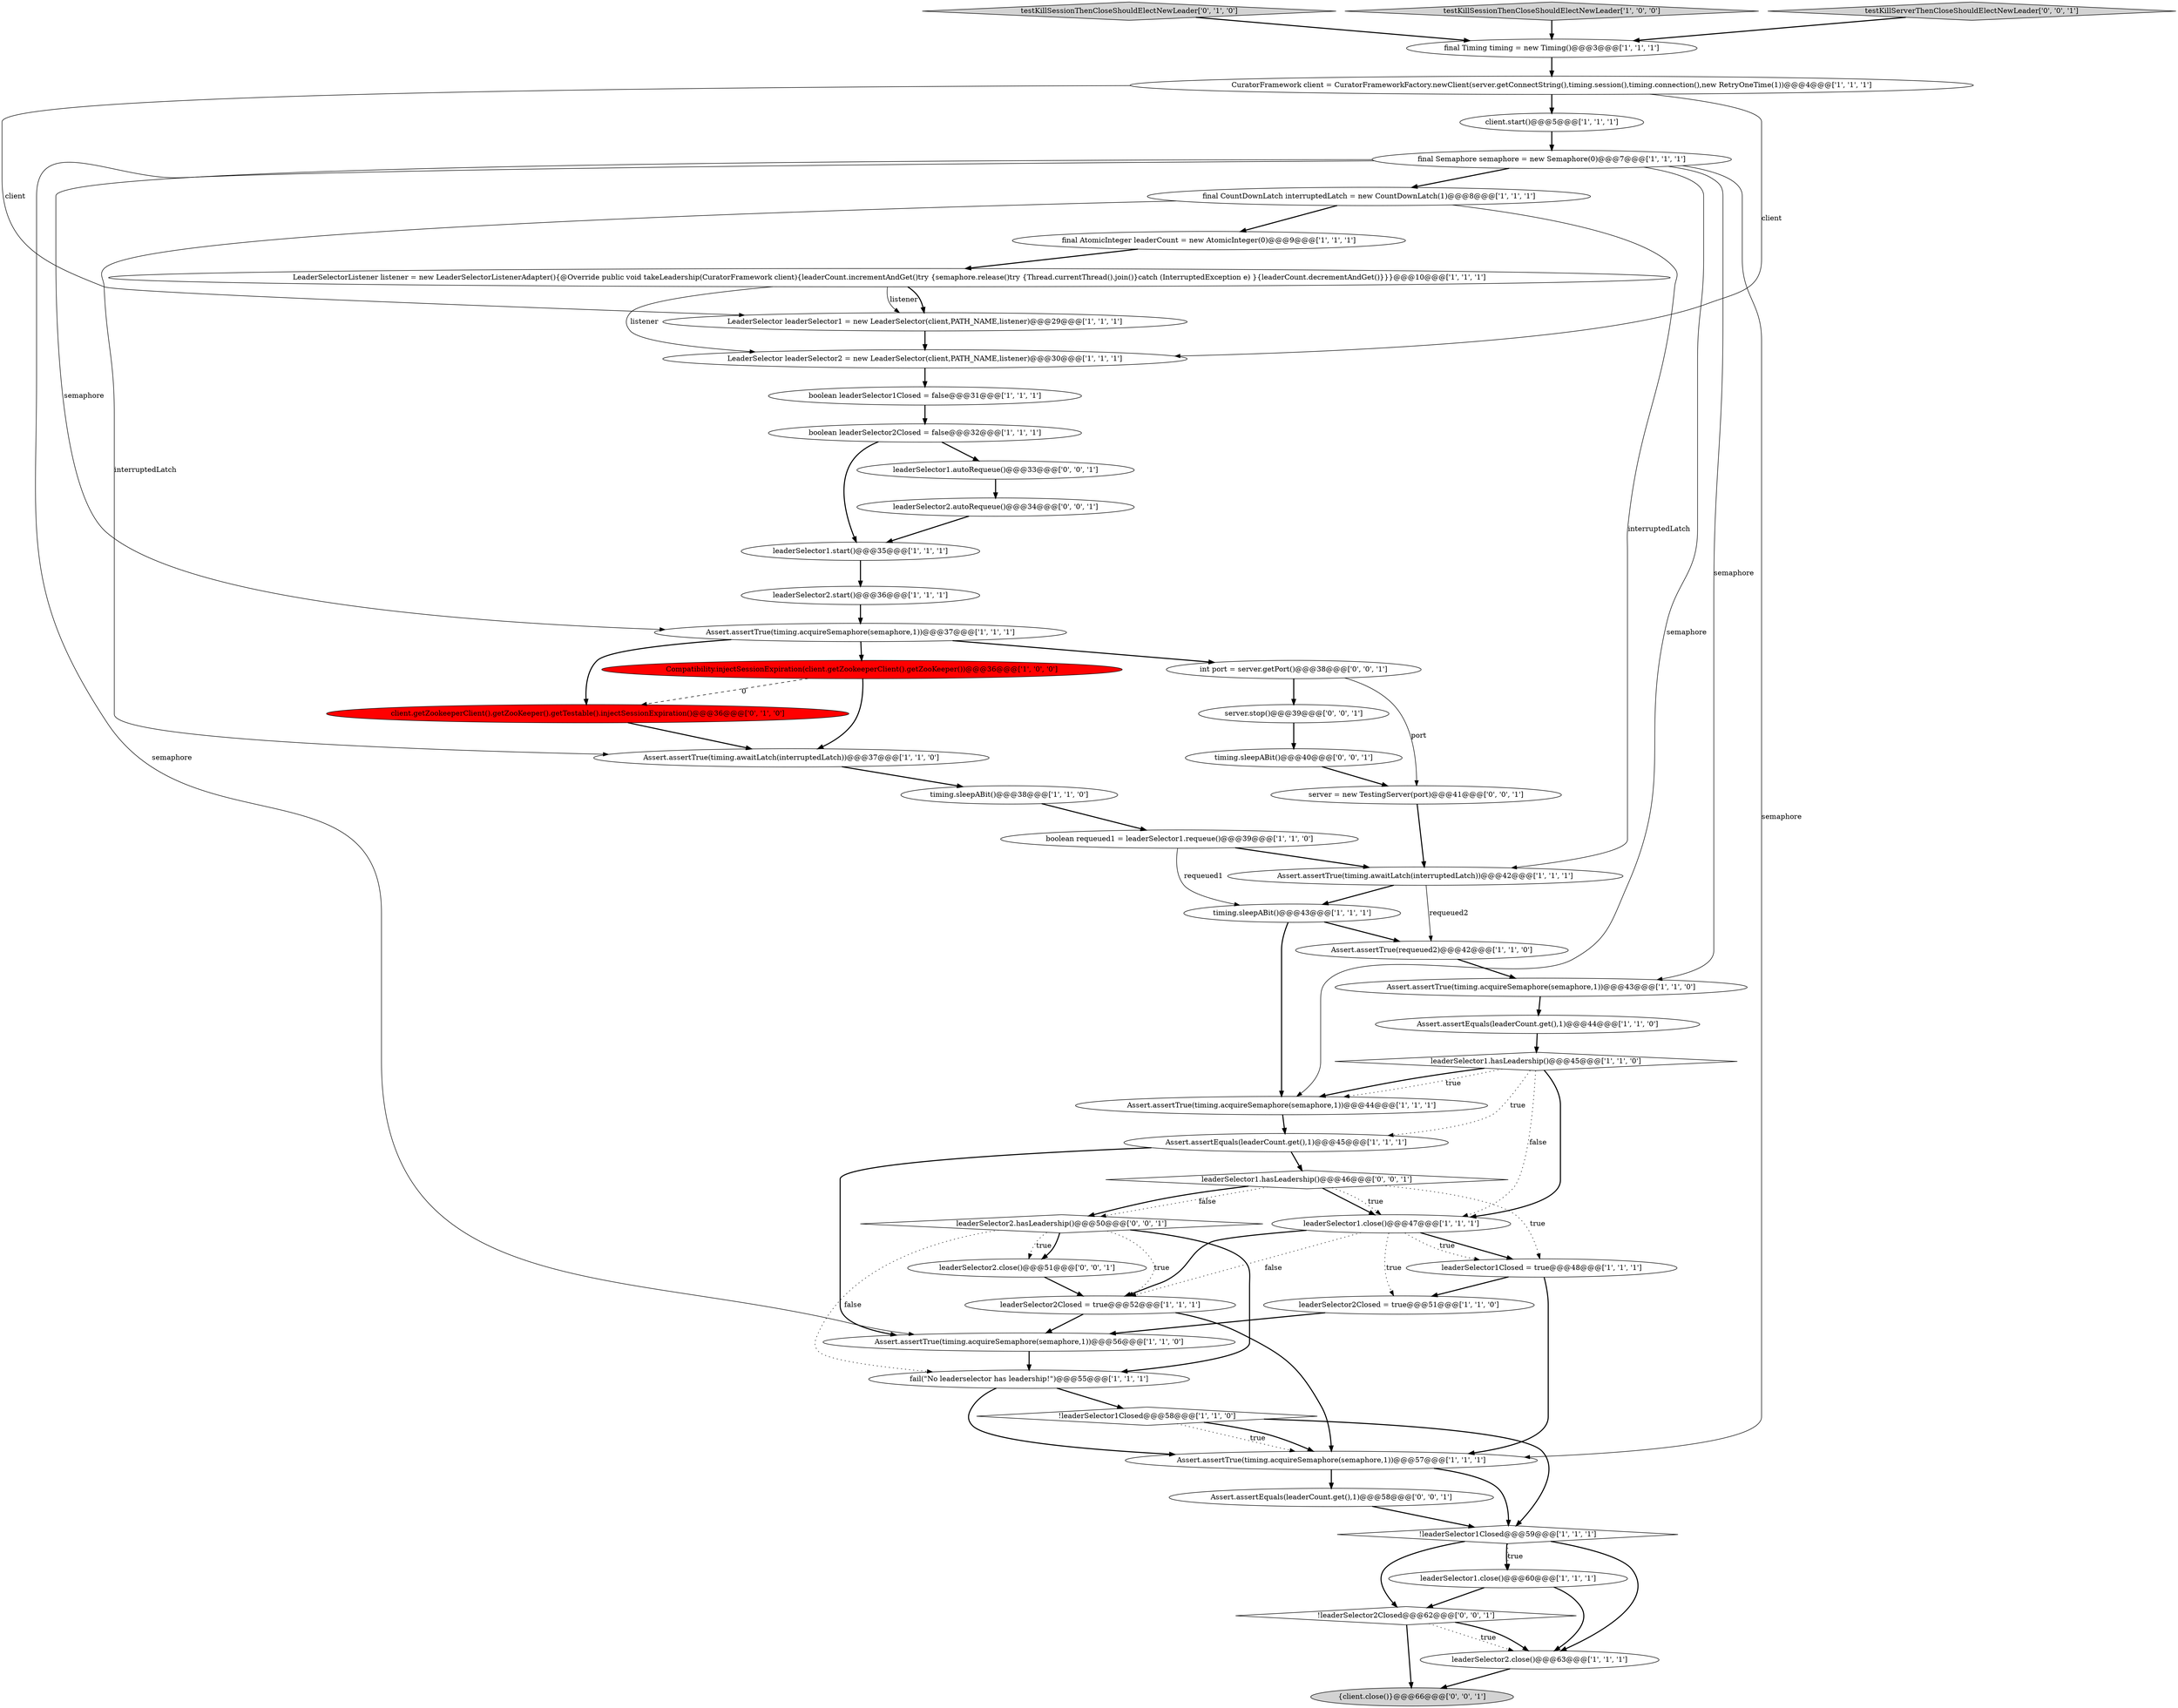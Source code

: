 digraph {
21 [style = filled, label = "final CountDownLatch interruptedLatch = new CountDownLatch(1)@@@8@@@['1', '1', '1']", fillcolor = white, shape = ellipse image = "AAA0AAABBB1BBB"];
41 [style = filled, label = "leaderSelector1.autoRequeue()@@@33@@@['0', '0', '1']", fillcolor = white, shape = ellipse image = "AAA0AAABBB3BBB"];
38 [style = filled, label = "testKillSessionThenCloseShouldElectNewLeader['0', '1', '0']", fillcolor = lightgray, shape = diamond image = "AAA0AAABBB2BBB"];
35 [style = filled, label = "CuratorFramework client = CuratorFrameworkFactory.newClient(server.getConnectString(),timing.session(),timing.connection(),new RetryOneTime(1))@@@4@@@['1', '1', '1']", fillcolor = white, shape = ellipse image = "AAA0AAABBB1BBB"];
27 [style = filled, label = "LeaderSelector leaderSelector1 = new LeaderSelector(client,PATH_NAME,listener)@@@29@@@['1', '1', '1']", fillcolor = white, shape = ellipse image = "AAA0AAABBB1BBB"];
22 [style = filled, label = "Assert.assertTrue(timing.acquireSemaphore(semaphore,1))@@@44@@@['1', '1', '1']", fillcolor = white, shape = ellipse image = "AAA0AAABBB1BBB"];
47 [style = filled, label = "server.stop()@@@39@@@['0', '0', '1']", fillcolor = white, shape = ellipse image = "AAA0AAABBB3BBB"];
44 [style = filled, label = "leaderSelector2.hasLeadership()@@@50@@@['0', '0', '1']", fillcolor = white, shape = diamond image = "AAA0AAABBB3BBB"];
23 [style = filled, label = "Assert.assertTrue(timing.awaitLatch(interruptedLatch))@@@42@@@['1', '1', '1']", fillcolor = white, shape = ellipse image = "AAA0AAABBB1BBB"];
12 [style = filled, label = "boolean leaderSelector1Closed = false@@@31@@@['1', '1', '1']", fillcolor = white, shape = ellipse image = "AAA0AAABBB1BBB"];
15 [style = filled, label = "client.start()@@@5@@@['1', '1', '1']", fillcolor = white, shape = ellipse image = "AAA0AAABBB1BBB"];
30 [style = filled, label = "Compatibility.injectSessionExpiration(client.getZookeeperClient().getZooKeeper())@@@36@@@['1', '0', '0']", fillcolor = red, shape = ellipse image = "AAA1AAABBB1BBB"];
9 [style = filled, label = "!leaderSelector1Closed@@@59@@@['1', '1', '1']", fillcolor = white, shape = diamond image = "AAA0AAABBB1BBB"];
33 [style = filled, label = "boolean leaderSelector2Closed = false@@@32@@@['1', '1', '1']", fillcolor = white, shape = ellipse image = "AAA0AAABBB1BBB"];
24 [style = filled, label = "Assert.assertTrue(timing.acquireSemaphore(semaphore,1))@@@57@@@['1', '1', '1']", fillcolor = white, shape = ellipse image = "AAA0AAABBB1BBB"];
39 [style = filled, label = "client.getZookeeperClient().getZooKeeper().getTestable().injectSessionExpiration()@@@36@@@['0', '1', '0']", fillcolor = red, shape = ellipse image = "AAA1AAABBB2BBB"];
29 [style = filled, label = "leaderSelector2Closed = true@@@52@@@['1', '1', '1']", fillcolor = white, shape = ellipse image = "AAA0AAABBB1BBB"];
16 [style = filled, label = "leaderSelector2.start()@@@36@@@['1', '1', '1']", fillcolor = white, shape = ellipse image = "AAA0AAABBB1BBB"];
2 [style = filled, label = "Assert.assertTrue(timing.acquireSemaphore(semaphore,1))@@@37@@@['1', '1', '1']", fillcolor = white, shape = ellipse image = "AAA0AAABBB1BBB"];
17 [style = filled, label = "boolean requeued1 = leaderSelector1.requeue()@@@39@@@['1', '1', '0']", fillcolor = white, shape = ellipse image = "AAA0AAABBB1BBB"];
1 [style = filled, label = "Assert.assertTrue(timing.acquireSemaphore(semaphore,1))@@@43@@@['1', '1', '0']", fillcolor = white, shape = ellipse image = "AAA0AAABBB1BBB"];
7 [style = filled, label = "leaderSelector1.close()@@@60@@@['1', '1', '1']", fillcolor = white, shape = ellipse image = "AAA0AAABBB1BBB"];
36 [style = filled, label = "fail(\"No leaderselector has leadership!\")@@@55@@@['1', '1', '1']", fillcolor = white, shape = ellipse image = "AAA0AAABBB1BBB"];
43 [style = filled, label = "{client.close()}@@@66@@@['0', '0', '1']", fillcolor = lightgray, shape = ellipse image = "AAA0AAABBB3BBB"];
48 [style = filled, label = "leaderSelector1.hasLeadership()@@@46@@@['0', '0', '1']", fillcolor = white, shape = diamond image = "AAA0AAABBB3BBB"];
5 [style = filled, label = "leaderSelector1.hasLeadership()@@@45@@@['1', '1', '0']", fillcolor = white, shape = diamond image = "AAA0AAABBB1BBB"];
34 [style = filled, label = "testKillSessionThenCloseShouldElectNewLeader['1', '0', '0']", fillcolor = lightgray, shape = diamond image = "AAA0AAABBB1BBB"];
51 [style = filled, label = "Assert.assertEquals(leaderCount.get(),1)@@@58@@@['0', '0', '1']", fillcolor = white, shape = ellipse image = "AAA0AAABBB3BBB"];
31 [style = filled, label = "final Timing timing = new Timing()@@@3@@@['1', '1', '1']", fillcolor = white, shape = ellipse image = "AAA0AAABBB1BBB"];
11 [style = filled, label = "leaderSelector1.close()@@@47@@@['1', '1', '1']", fillcolor = white, shape = ellipse image = "AAA0AAABBB1BBB"];
52 [style = filled, label = "leaderSelector2.close()@@@51@@@['0', '0', '1']", fillcolor = white, shape = ellipse image = "AAA0AAABBB3BBB"];
4 [style = filled, label = "timing.sleepABit()@@@43@@@['1', '1', '1']", fillcolor = white, shape = ellipse image = "AAA0AAABBB1BBB"];
8 [style = filled, label = "LeaderSelector leaderSelector2 = new LeaderSelector(client,PATH_NAME,listener)@@@30@@@['1', '1', '1']", fillcolor = white, shape = ellipse image = "AAA0AAABBB1BBB"];
10 [style = filled, label = "Assert.assertEquals(leaderCount.get(),1)@@@44@@@['1', '1', '0']", fillcolor = white, shape = ellipse image = "AAA0AAABBB1BBB"];
26 [style = filled, label = "leaderSelector2Closed = true@@@51@@@['1', '1', '0']", fillcolor = white, shape = ellipse image = "AAA0AAABBB1BBB"];
40 [style = filled, label = "leaderSelector2.autoRequeue()@@@34@@@['0', '0', '1']", fillcolor = white, shape = ellipse image = "AAA0AAABBB3BBB"];
32 [style = filled, label = "leaderSelector1Closed = true@@@48@@@['1', '1', '1']", fillcolor = white, shape = ellipse image = "AAA0AAABBB1BBB"];
19 [style = filled, label = "leaderSelector1.start()@@@35@@@['1', '1', '1']", fillcolor = white, shape = ellipse image = "AAA0AAABBB1BBB"];
28 [style = filled, label = "Assert.assertTrue(requeued2)@@@42@@@['1', '1', '0']", fillcolor = white, shape = ellipse image = "AAA0AAABBB1BBB"];
18 [style = filled, label = "final AtomicInteger leaderCount = new AtomicInteger(0)@@@9@@@['1', '1', '1']", fillcolor = white, shape = ellipse image = "AAA0AAABBB1BBB"];
37 [style = filled, label = "timing.sleepABit()@@@38@@@['1', '1', '0']", fillcolor = white, shape = ellipse image = "AAA0AAABBB1BBB"];
0 [style = filled, label = "final Semaphore semaphore = new Semaphore(0)@@@7@@@['1', '1', '1']", fillcolor = white, shape = ellipse image = "AAA0AAABBB1BBB"];
6 [style = filled, label = "!leaderSelector1Closed@@@58@@@['1', '1', '0']", fillcolor = white, shape = diamond image = "AAA0AAABBB1BBB"];
25 [style = filled, label = "LeaderSelectorListener listener = new LeaderSelectorListenerAdapter(){@Override public void takeLeadership(CuratorFramework client){leaderCount.incrementAndGet()try {semaphore.release()try {Thread.currentThread().join()}catch (InterruptedException e) }{leaderCount.decrementAndGet()}}}@@@10@@@['1', '1', '1']", fillcolor = white, shape = ellipse image = "AAA0AAABBB1BBB"];
3 [style = filled, label = "Assert.assertTrue(timing.awaitLatch(interruptedLatch))@@@37@@@['1', '1', '0']", fillcolor = white, shape = ellipse image = "AAA0AAABBB1BBB"];
42 [style = filled, label = "!leaderSelector2Closed@@@62@@@['0', '0', '1']", fillcolor = white, shape = diamond image = "AAA0AAABBB3BBB"];
45 [style = filled, label = "server = new TestingServer(port)@@@41@@@['0', '0', '1']", fillcolor = white, shape = ellipse image = "AAA0AAABBB3BBB"];
46 [style = filled, label = "int port = server.getPort()@@@38@@@['0', '0', '1']", fillcolor = white, shape = ellipse image = "AAA0AAABBB3BBB"];
50 [style = filled, label = "testKillServerThenCloseShouldElectNewLeader['0', '0', '1']", fillcolor = lightgray, shape = diamond image = "AAA0AAABBB3BBB"];
20 [style = filled, label = "leaderSelector2.close()@@@63@@@['1', '1', '1']", fillcolor = white, shape = ellipse image = "AAA0AAABBB1BBB"];
49 [style = filled, label = "timing.sleepABit()@@@40@@@['0', '0', '1']", fillcolor = white, shape = ellipse image = "AAA0AAABBB3BBB"];
14 [style = filled, label = "Assert.assertTrue(timing.acquireSemaphore(semaphore,1))@@@56@@@['1', '1', '0']", fillcolor = white, shape = ellipse image = "AAA0AAABBB1BBB"];
13 [style = filled, label = "Assert.assertEquals(leaderCount.get(),1)@@@45@@@['1', '1', '1']", fillcolor = white, shape = ellipse image = "AAA0AAABBB1BBB"];
0->1 [style = solid, label="semaphore"];
0->22 [style = solid, label="semaphore"];
5->11 [style = dotted, label="false"];
11->29 [style = bold, label=""];
38->31 [style = bold, label=""];
9->7 [style = bold, label=""];
21->18 [style = bold, label=""];
47->49 [style = bold, label=""];
5->13 [style = dotted, label="true"];
36->24 [style = bold, label=""];
31->35 [style = bold, label=""];
5->22 [style = dotted, label="true"];
15->0 [style = bold, label=""];
48->44 [style = dotted, label="false"];
29->14 [style = bold, label=""];
20->43 [style = bold, label=""];
25->27 [style = solid, label="listener"];
13->14 [style = bold, label=""];
44->36 [style = dotted, label="false"];
22->13 [style = bold, label=""];
36->6 [style = bold, label=""];
35->27 [style = solid, label="client"];
26->14 [style = bold, label=""];
44->52 [style = dotted, label="true"];
34->31 [style = bold, label=""];
33->41 [style = bold, label=""];
0->21 [style = bold, label=""];
48->44 [style = bold, label=""];
32->26 [style = bold, label=""];
11->26 [style = dotted, label="true"];
35->8 [style = solid, label="client"];
2->39 [style = bold, label=""];
25->27 [style = bold, label=""];
0->24 [style = solid, label="semaphore"];
50->31 [style = bold, label=""];
12->33 [style = bold, label=""];
18->25 [style = bold, label=""];
7->42 [style = bold, label=""];
5->11 [style = bold, label=""];
46->45 [style = solid, label="port"];
5->22 [style = bold, label=""];
27->8 [style = bold, label=""];
4->22 [style = bold, label=""];
44->29 [style = dotted, label="true"];
14->36 [style = bold, label=""];
25->8 [style = solid, label="listener"];
49->45 [style = bold, label=""];
6->24 [style = dotted, label="true"];
24->51 [style = bold, label=""];
9->42 [style = bold, label=""];
3->37 [style = bold, label=""];
45->23 [style = bold, label=""];
35->15 [style = bold, label=""];
51->9 [style = bold, label=""];
17->4 [style = solid, label="requeued1"];
40->19 [style = bold, label=""];
13->48 [style = bold, label=""];
6->24 [style = bold, label=""];
11->32 [style = bold, label=""];
9->20 [style = bold, label=""];
7->20 [style = bold, label=""];
17->23 [style = bold, label=""];
19->16 [style = bold, label=""];
11->29 [style = dotted, label="false"];
10->5 [style = bold, label=""];
30->3 [style = bold, label=""];
41->40 [style = bold, label=""];
48->11 [style = bold, label=""];
48->32 [style = dotted, label="true"];
42->20 [style = dotted, label="true"];
33->19 [style = bold, label=""];
9->7 [style = dotted, label="true"];
0->14 [style = solid, label="semaphore"];
21->23 [style = solid, label="interruptedLatch"];
8->12 [style = bold, label=""];
24->9 [style = bold, label=""];
11->32 [style = dotted, label="true"];
2->46 [style = bold, label=""];
44->36 [style = bold, label=""];
42->43 [style = bold, label=""];
30->39 [style = dashed, label="0"];
37->17 [style = bold, label=""];
42->20 [style = bold, label=""];
23->4 [style = bold, label=""];
39->3 [style = bold, label=""];
28->1 [style = bold, label=""];
16->2 [style = bold, label=""];
23->28 [style = solid, label="requeued2"];
46->47 [style = bold, label=""];
21->3 [style = solid, label="interruptedLatch"];
4->28 [style = bold, label=""];
48->11 [style = dotted, label="true"];
0->2 [style = solid, label="semaphore"];
44->52 [style = bold, label=""];
52->29 [style = bold, label=""];
6->9 [style = bold, label=""];
2->30 [style = bold, label=""];
29->24 [style = bold, label=""];
1->10 [style = bold, label=""];
32->24 [style = bold, label=""];
}
